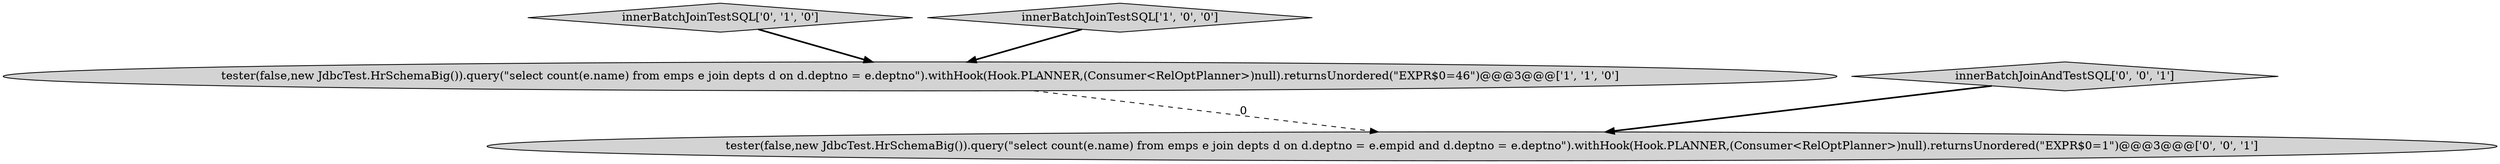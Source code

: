 digraph {
2 [style = filled, label = "innerBatchJoinTestSQL['0', '1', '0']", fillcolor = lightgray, shape = diamond image = "AAA0AAABBB2BBB"];
1 [style = filled, label = "innerBatchJoinTestSQL['1', '0', '0']", fillcolor = lightgray, shape = diamond image = "AAA0AAABBB1BBB"];
3 [style = filled, label = "innerBatchJoinAndTestSQL['0', '0', '1']", fillcolor = lightgray, shape = diamond image = "AAA0AAABBB3BBB"];
4 [style = filled, label = "tester(false,new JdbcTest.HrSchemaBig()).query(\"select count(e.name) from emps e join depts d on d.deptno = e.empid and d.deptno = e.deptno\").withHook(Hook.PLANNER,(Consumer<RelOptPlanner>)null).returnsUnordered(\"EXPR$0=1\")@@@3@@@['0', '0', '1']", fillcolor = lightgray, shape = ellipse image = "AAA0AAABBB3BBB"];
0 [style = filled, label = "tester(false,new JdbcTest.HrSchemaBig()).query(\"select count(e.name) from emps e join depts d on d.deptno = e.deptno\").withHook(Hook.PLANNER,(Consumer<RelOptPlanner>)null).returnsUnordered(\"EXPR$0=46\")@@@3@@@['1', '1', '0']", fillcolor = lightgray, shape = ellipse image = "AAA0AAABBB1BBB"];
2->0 [style = bold, label=""];
1->0 [style = bold, label=""];
3->4 [style = bold, label=""];
0->4 [style = dashed, label="0"];
}
